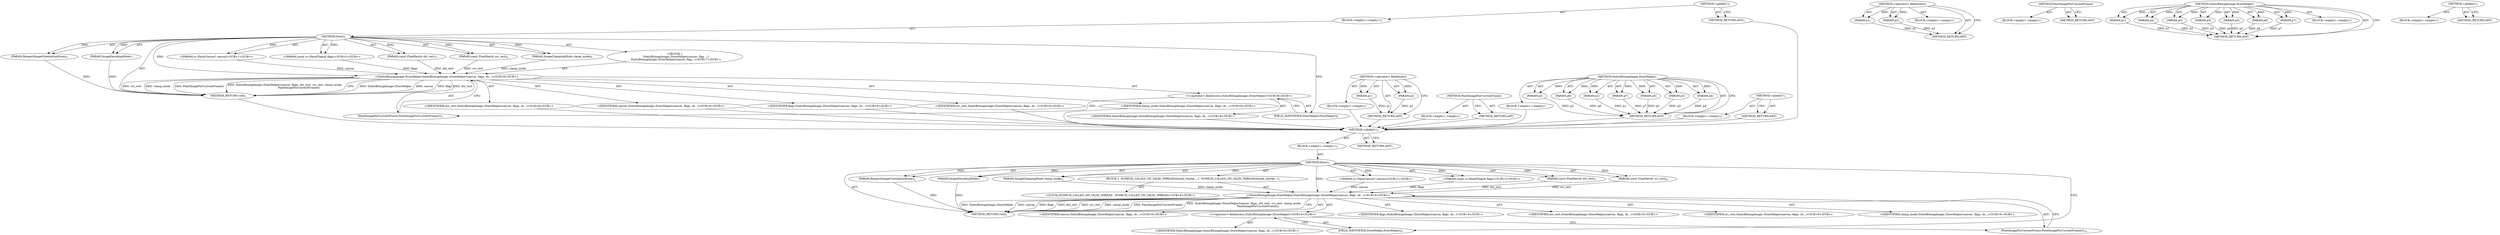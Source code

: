 digraph "&lt;global&gt;" {
vulnerable_6 [label=<(METHOD,&lt;global&gt;)<SUB>1</SUB>>];
vulnerable_7 [label=<(BLOCK,&lt;empty&gt;,&lt;empty&gt;)<SUB>1</SUB>>];
vulnerable_8 [label=<(METHOD,Draw)<SUB>1</SUB>>];
vulnerable_9 [label="<(PARAM,cc::PaintCanvas* canvas)<SUB>1</SUB>>"];
vulnerable_10 [label="<(PARAM,const cc::PaintFlags&amp; flags)<SUB>2</SUB>>"];
vulnerable_11 [label=<(PARAM,const FloatRect&amp; dst_rect)<SUB>3</SUB>>];
vulnerable_12 [label=<(PARAM,const FloatRect&amp; src_rect)<SUB>4</SUB>>];
vulnerable_13 [label=<(PARAM,RespectImageOrientationEnum)<SUB>5</SUB>>];
vulnerable_14 [label=<(PARAM,ImageClampingMode clamp_mode)<SUB>6</SUB>>];
vulnerable_15 [label=<(PARAM,ImageDecodingMode)<SUB>7</SUB>>];
vulnerable_16 [label="<(BLOCK,{
   StaticBitmapImage::DrawHelper(canvas, flag...,{
   StaticBitmapImage::DrawHelper(canvas, flag...)<SUB>7</SUB>>"];
vulnerable_17 [label="<(StaticBitmapImage.DrawHelper,StaticBitmapImage::DrawHelper(canvas, flags, ds...)<SUB>8</SUB>>"];
vulnerable_18 [label="<(&lt;operator&gt;.fieldAccess,StaticBitmapImage::DrawHelper)<SUB>8</SUB>>"];
vulnerable_19 [label="<(IDENTIFIER,StaticBitmapImage,StaticBitmapImage::DrawHelper(canvas, flags, ds...)<SUB>8</SUB>>"];
vulnerable_20 [label=<(FIELD_IDENTIFIER,DrawHelper,DrawHelper)<SUB>8</SUB>>];
vulnerable_21 [label="<(IDENTIFIER,canvas,StaticBitmapImage::DrawHelper(canvas, flags, ds...)<SUB>8</SUB>>"];
vulnerable_22 [label="<(IDENTIFIER,flags,StaticBitmapImage::DrawHelper(canvas, flags, ds...)<SUB>8</SUB>>"];
vulnerable_23 [label="<(IDENTIFIER,dst_rect,StaticBitmapImage::DrawHelper(canvas, flags, ds...)<SUB>8</SUB>>"];
vulnerable_24 [label="<(IDENTIFIER,src_rect,StaticBitmapImage::DrawHelper(canvas, flags, ds...)<SUB>8</SUB>>"];
vulnerable_25 [label="<(IDENTIFIER,clamp_mode,StaticBitmapImage::DrawHelper(canvas, flags, ds...)<SUB>8</SUB>>"];
vulnerable_26 [label=<(PaintImageForCurrentFrame,PaintImageForCurrentFrame())<SUB>9</SUB>>];
vulnerable_27 [label=<(METHOD_RETURN,void)<SUB>1</SUB>>];
vulnerable_29 [label=<(METHOD_RETURN,ANY)<SUB>1</SUB>>];
vulnerable_64 [label=<(METHOD,&lt;operator&gt;.fieldAccess)>];
vulnerable_65 [label=<(PARAM,p1)>];
vulnerable_66 [label=<(PARAM,p2)>];
vulnerable_67 [label=<(BLOCK,&lt;empty&gt;,&lt;empty&gt;)>];
vulnerable_68 [label=<(METHOD_RETURN,ANY)>];
vulnerable_69 [label=<(METHOD,PaintImageForCurrentFrame)>];
vulnerable_70 [label=<(BLOCK,&lt;empty&gt;,&lt;empty&gt;)>];
vulnerable_71 [label=<(METHOD_RETURN,ANY)>];
vulnerable_54 [label=<(METHOD,StaticBitmapImage.DrawHelper)>];
vulnerable_55 [label=<(PARAM,p1)>];
vulnerable_56 [label=<(PARAM,p2)>];
vulnerable_57 [label=<(PARAM,p3)>];
vulnerable_58 [label=<(PARAM,p4)>];
vulnerable_59 [label=<(PARAM,p5)>];
vulnerable_60 [label=<(PARAM,p6)>];
vulnerable_61 [label=<(PARAM,p7)>];
vulnerable_62 [label=<(BLOCK,&lt;empty&gt;,&lt;empty&gt;)>];
vulnerable_63 [label=<(METHOD_RETURN,ANY)>];
vulnerable_48 [label=<(METHOD,&lt;global&gt;)<SUB>1</SUB>>];
vulnerable_49 [label=<(BLOCK,&lt;empty&gt;,&lt;empty&gt;)>];
vulnerable_50 [label=<(METHOD_RETURN,ANY)>];
fixed_6 [label=<(METHOD,&lt;global&gt;)<SUB>1</SUB>>];
fixed_7 [label=<(BLOCK,&lt;empty&gt;,&lt;empty&gt;)<SUB>1</SUB>>];
fixed_8 [label=<(METHOD,Draw)<SUB>1</SUB>>];
fixed_9 [label="<(PARAM,cc::PaintCanvas* canvas)<SUB>1</SUB>>"];
fixed_10 [label="<(PARAM,const cc::PaintFlags&amp; flags)<SUB>2</SUB>>"];
fixed_11 [label=<(PARAM,const FloatRect&amp; dst_rect)<SUB>3</SUB>>];
fixed_12 [label=<(PARAM,const FloatRect&amp; src_rect)<SUB>4</SUB>>];
fixed_13 [label=<(PARAM,RespectImageOrientationEnum)<SUB>5</SUB>>];
fixed_14 [label=<(PARAM,ImageClampingMode clamp_mode)<SUB>6</SUB>>];
fixed_15 [label=<(PARAM,ImageDecodingMode)<SUB>7</SUB>>];
fixed_16 [label=<(BLOCK,{
  DCHECK_CALLED_ON_VALID_THREAD(thread_checke...,{
  DCHECK_CALLED_ON_VALID_THREAD(thread_checke...)<SUB>7</SUB>>];
fixed_17 [label="<(LOCAL,DCHECK_CALLED_ON_VALID_THREAD : DCHECK_CALLED_ON_VALID_THREAD)<SUB>8</SUB>>"];
fixed_18 [label="<(StaticBitmapImage.DrawHelper,StaticBitmapImage::DrawHelper(canvas, flags, ds...)<SUB>9</SUB>>"];
fixed_19 [label="<(&lt;operator&gt;.fieldAccess,StaticBitmapImage::DrawHelper)<SUB>9</SUB>>"];
fixed_20 [label="<(IDENTIFIER,StaticBitmapImage,StaticBitmapImage::DrawHelper(canvas, flags, ds...)<SUB>9</SUB>>"];
fixed_21 [label=<(FIELD_IDENTIFIER,DrawHelper,DrawHelper)<SUB>9</SUB>>];
fixed_22 [label="<(IDENTIFIER,canvas,StaticBitmapImage::DrawHelper(canvas, flags, ds...)<SUB>9</SUB>>"];
fixed_23 [label="<(IDENTIFIER,flags,StaticBitmapImage::DrawHelper(canvas, flags, ds...)<SUB>9</SUB>>"];
fixed_24 [label="<(IDENTIFIER,dst_rect,StaticBitmapImage::DrawHelper(canvas, flags, ds...)<SUB>9</SUB>>"];
fixed_25 [label="<(IDENTIFIER,src_rect,StaticBitmapImage::DrawHelper(canvas, flags, ds...)<SUB>9</SUB>>"];
fixed_26 [label="<(IDENTIFIER,clamp_mode,StaticBitmapImage::DrawHelper(canvas, flags, ds...)<SUB>9</SUB>>"];
fixed_27 [label=<(PaintImageForCurrentFrame,PaintImageForCurrentFrame())<SUB>10</SUB>>];
fixed_28 [label=<(METHOD_RETURN,void)<SUB>1</SUB>>];
fixed_30 [label=<(METHOD_RETURN,ANY)<SUB>1</SUB>>];
fixed_67 [label=<(METHOD,&lt;operator&gt;.fieldAccess)>];
fixed_68 [label=<(PARAM,p1)>];
fixed_69 [label=<(PARAM,p2)>];
fixed_70 [label=<(BLOCK,&lt;empty&gt;,&lt;empty&gt;)>];
fixed_71 [label=<(METHOD_RETURN,ANY)>];
fixed_72 [label=<(METHOD,PaintImageForCurrentFrame)>];
fixed_73 [label=<(BLOCK,&lt;empty&gt;,&lt;empty&gt;)>];
fixed_74 [label=<(METHOD_RETURN,ANY)>];
fixed_57 [label=<(METHOD,StaticBitmapImage.DrawHelper)>];
fixed_58 [label=<(PARAM,p1)>];
fixed_59 [label=<(PARAM,p2)>];
fixed_60 [label=<(PARAM,p3)>];
fixed_61 [label=<(PARAM,p4)>];
fixed_62 [label=<(PARAM,p5)>];
fixed_63 [label=<(PARAM,p6)>];
fixed_64 [label=<(PARAM,p7)>];
fixed_65 [label=<(BLOCK,&lt;empty&gt;,&lt;empty&gt;)>];
fixed_66 [label=<(METHOD_RETURN,ANY)>];
fixed_51 [label=<(METHOD,&lt;global&gt;)<SUB>1</SUB>>];
fixed_52 [label=<(BLOCK,&lt;empty&gt;,&lt;empty&gt;)>];
fixed_53 [label=<(METHOD_RETURN,ANY)>];
vulnerable_6 -> vulnerable_7  [key=0, label="AST: "];
vulnerable_6 -> vulnerable_29  [key=0, label="AST: "];
vulnerable_6 -> vulnerable_29  [key=1, label="CFG: "];
vulnerable_7 -> vulnerable_8  [key=0, label="AST: "];
vulnerable_8 -> vulnerable_9  [key=0, label="AST: "];
vulnerable_8 -> vulnerable_9  [key=1, label="DDG: "];
vulnerable_8 -> vulnerable_10  [key=0, label="AST: "];
vulnerable_8 -> vulnerable_10  [key=1, label="DDG: "];
vulnerable_8 -> vulnerable_11  [key=0, label="AST: "];
vulnerable_8 -> vulnerable_11  [key=1, label="DDG: "];
vulnerable_8 -> vulnerable_12  [key=0, label="AST: "];
vulnerable_8 -> vulnerable_12  [key=1, label="DDG: "];
vulnerable_8 -> vulnerable_13  [key=0, label="AST: "];
vulnerable_8 -> vulnerable_13  [key=1, label="DDG: "];
vulnerable_8 -> vulnerable_14  [key=0, label="AST: "];
vulnerable_8 -> vulnerable_14  [key=1, label="DDG: "];
vulnerable_8 -> vulnerable_15  [key=0, label="AST: "];
vulnerable_8 -> vulnerable_15  [key=1, label="DDG: "];
vulnerable_8 -> vulnerable_16  [key=0, label="AST: "];
vulnerable_8 -> vulnerable_27  [key=0, label="AST: "];
vulnerable_8 -> vulnerable_20  [key=0, label="CFG: "];
vulnerable_8 -> vulnerable_17  [key=0, label="DDG: "];
vulnerable_9 -> vulnerable_17  [key=0, label="DDG: canvas"];
vulnerable_10 -> vulnerable_17  [key=0, label="DDG: flags"];
vulnerable_11 -> vulnerable_17  [key=0, label="DDG: dst_rect"];
vulnerable_12 -> vulnerable_17  [key=0, label="DDG: src_rect"];
vulnerable_13 -> vulnerable_27  [key=0, label="DDG: "];
vulnerable_14 -> vulnerable_17  [key=0, label="DDG: clamp_mode"];
vulnerable_15 -> vulnerable_27  [key=0, label="DDG: "];
vulnerable_16 -> vulnerable_17  [key=0, label="AST: "];
vulnerable_17 -> vulnerable_18  [key=0, label="AST: "];
vulnerable_17 -> vulnerable_21  [key=0, label="AST: "];
vulnerable_17 -> vulnerable_22  [key=0, label="AST: "];
vulnerable_17 -> vulnerable_23  [key=0, label="AST: "];
vulnerable_17 -> vulnerable_24  [key=0, label="AST: "];
vulnerable_17 -> vulnerable_25  [key=0, label="AST: "];
vulnerable_17 -> vulnerable_26  [key=0, label="AST: "];
vulnerable_17 -> vulnerable_27  [key=0, label="CFG: "];
vulnerable_17 -> vulnerable_27  [key=1, label="DDG: StaticBitmapImage::DrawHelper"];
vulnerable_17 -> vulnerable_27  [key=2, label="DDG: canvas"];
vulnerable_17 -> vulnerable_27  [key=3, label="DDG: flags"];
vulnerable_17 -> vulnerable_27  [key=4, label="DDG: dst_rect"];
vulnerable_17 -> vulnerable_27  [key=5, label="DDG: src_rect"];
vulnerable_17 -> vulnerable_27  [key=6, label="DDG: clamp_mode"];
vulnerable_17 -> vulnerable_27  [key=7, label="DDG: PaintImageForCurrentFrame()"];
vulnerable_17 -> vulnerable_27  [key=8, label="DDG: StaticBitmapImage::DrawHelper(canvas, flags, dst_rect, src_rect, clamp_mode,
                                 PaintImageForCurrentFrame())"];
vulnerable_18 -> vulnerable_19  [key=0, label="AST: "];
vulnerable_18 -> vulnerable_20  [key=0, label="AST: "];
vulnerable_18 -> vulnerable_26  [key=0, label="CFG: "];
vulnerable_19 -> fixed_6  [key=0];
vulnerable_20 -> vulnerable_18  [key=0, label="CFG: "];
vulnerable_21 -> fixed_6  [key=0];
vulnerable_22 -> fixed_6  [key=0];
vulnerable_23 -> fixed_6  [key=0];
vulnerable_24 -> fixed_6  [key=0];
vulnerable_25 -> fixed_6  [key=0];
vulnerable_26 -> vulnerable_17  [key=0, label="CFG: "];
vulnerable_27 -> fixed_6  [key=0];
vulnerable_29 -> fixed_6  [key=0];
vulnerable_64 -> vulnerable_65  [key=0, label="AST: "];
vulnerable_64 -> vulnerable_65  [key=1, label="DDG: "];
vulnerable_64 -> vulnerable_67  [key=0, label="AST: "];
vulnerable_64 -> vulnerable_66  [key=0, label="AST: "];
vulnerable_64 -> vulnerable_66  [key=1, label="DDG: "];
vulnerable_64 -> vulnerable_68  [key=0, label="AST: "];
vulnerable_64 -> vulnerable_68  [key=1, label="CFG: "];
vulnerable_65 -> vulnerable_68  [key=0, label="DDG: p1"];
vulnerable_66 -> vulnerable_68  [key=0, label="DDG: p2"];
vulnerable_67 -> fixed_6  [key=0];
vulnerable_68 -> fixed_6  [key=0];
vulnerable_69 -> vulnerable_70  [key=0, label="AST: "];
vulnerable_69 -> vulnerable_71  [key=0, label="AST: "];
vulnerable_69 -> vulnerable_71  [key=1, label="CFG: "];
vulnerable_70 -> fixed_6  [key=0];
vulnerable_71 -> fixed_6  [key=0];
vulnerable_54 -> vulnerable_55  [key=0, label="AST: "];
vulnerable_54 -> vulnerable_55  [key=1, label="DDG: "];
vulnerable_54 -> vulnerable_62  [key=0, label="AST: "];
vulnerable_54 -> vulnerable_56  [key=0, label="AST: "];
vulnerable_54 -> vulnerable_56  [key=1, label="DDG: "];
vulnerable_54 -> vulnerable_63  [key=0, label="AST: "];
vulnerable_54 -> vulnerable_63  [key=1, label="CFG: "];
vulnerable_54 -> vulnerable_57  [key=0, label="AST: "];
vulnerable_54 -> vulnerable_57  [key=1, label="DDG: "];
vulnerable_54 -> vulnerable_58  [key=0, label="AST: "];
vulnerable_54 -> vulnerable_58  [key=1, label="DDG: "];
vulnerable_54 -> vulnerable_59  [key=0, label="AST: "];
vulnerable_54 -> vulnerable_59  [key=1, label="DDG: "];
vulnerable_54 -> vulnerable_60  [key=0, label="AST: "];
vulnerable_54 -> vulnerable_60  [key=1, label="DDG: "];
vulnerable_54 -> vulnerable_61  [key=0, label="AST: "];
vulnerable_54 -> vulnerable_61  [key=1, label="DDG: "];
vulnerable_55 -> vulnerable_63  [key=0, label="DDG: p1"];
vulnerable_56 -> vulnerable_63  [key=0, label="DDG: p2"];
vulnerable_57 -> vulnerable_63  [key=0, label="DDG: p3"];
vulnerable_58 -> vulnerable_63  [key=0, label="DDG: p4"];
vulnerable_59 -> vulnerable_63  [key=0, label="DDG: p5"];
vulnerable_60 -> vulnerable_63  [key=0, label="DDG: p6"];
vulnerable_61 -> vulnerable_63  [key=0, label="DDG: p7"];
vulnerable_62 -> fixed_6  [key=0];
vulnerable_63 -> fixed_6  [key=0];
vulnerable_48 -> vulnerable_49  [key=0, label="AST: "];
vulnerable_48 -> vulnerable_50  [key=0, label="AST: "];
vulnerable_48 -> vulnerable_50  [key=1, label="CFG: "];
vulnerable_49 -> fixed_6  [key=0];
vulnerable_50 -> fixed_6  [key=0];
fixed_6 -> fixed_7  [key=0, label="AST: "];
fixed_6 -> fixed_30  [key=0, label="AST: "];
fixed_6 -> fixed_30  [key=1, label="CFG: "];
fixed_7 -> fixed_8  [key=0, label="AST: "];
fixed_8 -> fixed_9  [key=0, label="AST: "];
fixed_8 -> fixed_9  [key=1, label="DDG: "];
fixed_8 -> fixed_10  [key=0, label="AST: "];
fixed_8 -> fixed_10  [key=1, label="DDG: "];
fixed_8 -> fixed_11  [key=0, label="AST: "];
fixed_8 -> fixed_11  [key=1, label="DDG: "];
fixed_8 -> fixed_12  [key=0, label="AST: "];
fixed_8 -> fixed_12  [key=1, label="DDG: "];
fixed_8 -> fixed_13  [key=0, label="AST: "];
fixed_8 -> fixed_13  [key=1, label="DDG: "];
fixed_8 -> fixed_14  [key=0, label="AST: "];
fixed_8 -> fixed_14  [key=1, label="DDG: "];
fixed_8 -> fixed_15  [key=0, label="AST: "];
fixed_8 -> fixed_15  [key=1, label="DDG: "];
fixed_8 -> fixed_16  [key=0, label="AST: "];
fixed_8 -> fixed_28  [key=0, label="AST: "];
fixed_8 -> fixed_21  [key=0, label="CFG: "];
fixed_8 -> fixed_18  [key=0, label="DDG: "];
fixed_9 -> fixed_18  [key=0, label="DDG: canvas"];
fixed_10 -> fixed_18  [key=0, label="DDG: flags"];
fixed_11 -> fixed_18  [key=0, label="DDG: dst_rect"];
fixed_12 -> fixed_18  [key=0, label="DDG: src_rect"];
fixed_13 -> fixed_28  [key=0, label="DDG: "];
fixed_14 -> fixed_18  [key=0, label="DDG: clamp_mode"];
fixed_15 -> fixed_28  [key=0, label="DDG: "];
fixed_16 -> fixed_17  [key=0, label="AST: "];
fixed_16 -> fixed_18  [key=0, label="AST: "];
fixed_18 -> fixed_19  [key=0, label="AST: "];
fixed_18 -> fixed_22  [key=0, label="AST: "];
fixed_18 -> fixed_23  [key=0, label="AST: "];
fixed_18 -> fixed_24  [key=0, label="AST: "];
fixed_18 -> fixed_25  [key=0, label="AST: "];
fixed_18 -> fixed_26  [key=0, label="AST: "];
fixed_18 -> fixed_27  [key=0, label="AST: "];
fixed_18 -> fixed_28  [key=0, label="CFG: "];
fixed_18 -> fixed_28  [key=1, label="DDG: StaticBitmapImage::DrawHelper"];
fixed_18 -> fixed_28  [key=2, label="DDG: canvas"];
fixed_18 -> fixed_28  [key=3, label="DDG: flags"];
fixed_18 -> fixed_28  [key=4, label="DDG: dst_rect"];
fixed_18 -> fixed_28  [key=5, label="DDG: src_rect"];
fixed_18 -> fixed_28  [key=6, label="DDG: clamp_mode"];
fixed_18 -> fixed_28  [key=7, label="DDG: PaintImageForCurrentFrame()"];
fixed_18 -> fixed_28  [key=8, label="DDG: StaticBitmapImage::DrawHelper(canvas, flags, dst_rect, src_rect, clamp_mode,
                                 PaintImageForCurrentFrame())"];
fixed_19 -> fixed_20  [key=0, label="AST: "];
fixed_19 -> fixed_21  [key=0, label="AST: "];
fixed_19 -> fixed_27  [key=0, label="CFG: "];
fixed_21 -> fixed_19  [key=0, label="CFG: "];
fixed_27 -> fixed_18  [key=0, label="CFG: "];
fixed_67 -> fixed_68  [key=0, label="AST: "];
fixed_67 -> fixed_68  [key=1, label="DDG: "];
fixed_67 -> fixed_70  [key=0, label="AST: "];
fixed_67 -> fixed_69  [key=0, label="AST: "];
fixed_67 -> fixed_69  [key=1, label="DDG: "];
fixed_67 -> fixed_71  [key=0, label="AST: "];
fixed_67 -> fixed_71  [key=1, label="CFG: "];
fixed_68 -> fixed_71  [key=0, label="DDG: p1"];
fixed_69 -> fixed_71  [key=0, label="DDG: p2"];
fixed_72 -> fixed_73  [key=0, label="AST: "];
fixed_72 -> fixed_74  [key=0, label="AST: "];
fixed_72 -> fixed_74  [key=1, label="CFG: "];
fixed_57 -> fixed_58  [key=0, label="AST: "];
fixed_57 -> fixed_58  [key=1, label="DDG: "];
fixed_57 -> fixed_65  [key=0, label="AST: "];
fixed_57 -> fixed_59  [key=0, label="AST: "];
fixed_57 -> fixed_59  [key=1, label="DDG: "];
fixed_57 -> fixed_66  [key=0, label="AST: "];
fixed_57 -> fixed_66  [key=1, label="CFG: "];
fixed_57 -> fixed_60  [key=0, label="AST: "];
fixed_57 -> fixed_60  [key=1, label="DDG: "];
fixed_57 -> fixed_61  [key=0, label="AST: "];
fixed_57 -> fixed_61  [key=1, label="DDG: "];
fixed_57 -> fixed_62  [key=0, label="AST: "];
fixed_57 -> fixed_62  [key=1, label="DDG: "];
fixed_57 -> fixed_63  [key=0, label="AST: "];
fixed_57 -> fixed_63  [key=1, label="DDG: "];
fixed_57 -> fixed_64  [key=0, label="AST: "];
fixed_57 -> fixed_64  [key=1, label="DDG: "];
fixed_58 -> fixed_66  [key=0, label="DDG: p1"];
fixed_59 -> fixed_66  [key=0, label="DDG: p2"];
fixed_60 -> fixed_66  [key=0, label="DDG: p3"];
fixed_61 -> fixed_66  [key=0, label="DDG: p4"];
fixed_62 -> fixed_66  [key=0, label="DDG: p5"];
fixed_63 -> fixed_66  [key=0, label="DDG: p6"];
fixed_64 -> fixed_66  [key=0, label="DDG: p7"];
fixed_51 -> fixed_52  [key=0, label="AST: "];
fixed_51 -> fixed_53  [key=0, label="AST: "];
fixed_51 -> fixed_53  [key=1, label="CFG: "];
}
